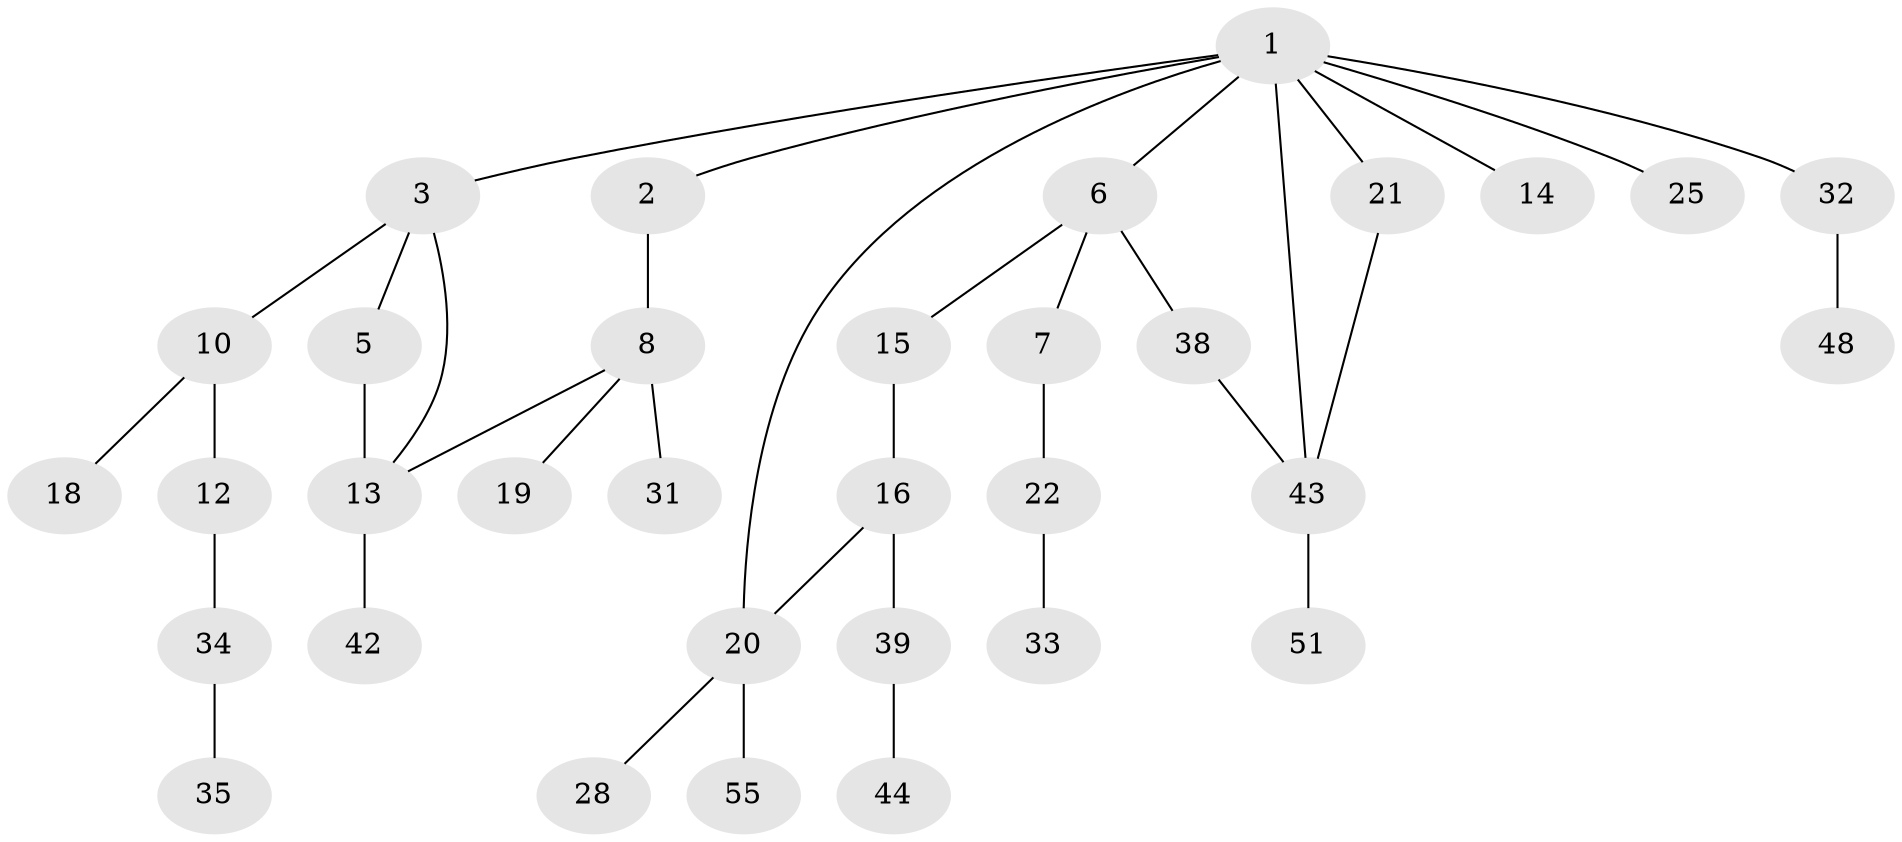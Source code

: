 // original degree distribution, {9: 0.01818181818181818, 2: 0.23636363636363636, 3: 0.3090909090909091, 5: 0.01818181818181818, 4: 0.03636363636363636, 1: 0.38181818181818183}
// Generated by graph-tools (version 1.1) at 2025/10/02/27/25 16:10:52]
// undirected, 33 vertices, 37 edges
graph export_dot {
graph [start="1"]
  node [color=gray90,style=filled];
  1 [super="+23"];
  2;
  3 [super="+4"];
  5 [super="+27"];
  6 [super="+40"];
  7;
  8 [super="+9"];
  10 [super="+11"];
  12 [super="+24"];
  13 [super="+17"];
  14;
  15 [super="+45"];
  16 [super="+30"];
  18 [super="+29"];
  19 [super="+49"];
  20 [super="+26"];
  21 [super="+52"];
  22;
  25;
  28;
  31 [super="+36"];
  32 [super="+37"];
  33 [super="+54"];
  34 [super="+53"];
  35 [super="+41"];
  38 [super="+50"];
  39 [super="+47"];
  42;
  43 [super="+46"];
  44;
  48;
  51;
  55;
  1 -- 2;
  1 -- 3;
  1 -- 6;
  1 -- 14;
  1 -- 21;
  1 -- 32;
  1 -- 43;
  1 -- 25;
  1 -- 20;
  2 -- 8;
  3 -- 10;
  3 -- 5;
  3 -- 13;
  5 -- 13;
  6 -- 7;
  6 -- 15;
  6 -- 38;
  7 -- 22;
  8 -- 13;
  8 -- 19;
  8 -- 31;
  10 -- 12;
  10 -- 18;
  12 -- 34;
  13 -- 42;
  15 -- 16;
  16 -- 20;
  16 -- 39 [weight=2];
  20 -- 28;
  20 -- 55;
  21 -- 43;
  22 -- 33;
  32 -- 48;
  34 -- 35;
  38 -- 43;
  39 -- 44;
  43 -- 51;
}
